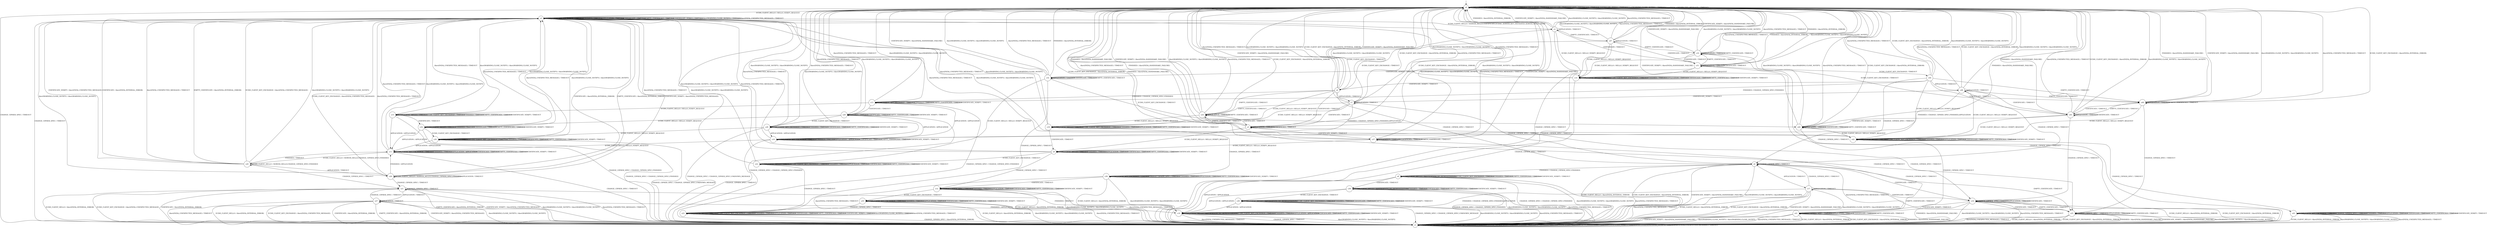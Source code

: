 digraph g {

	s0 [shape="circle" label="s0"];
	s1 [shape="circle" label="s1"];
	s2 [shape="circle" label="s2"];
	s3 [shape="circle" label="s3"];
	s4 [shape="circle" label="s4"];
	s5 [shape="circle" label="s5"];
	s6 [shape="circle" label="s6"];
	s7 [shape="circle" label="s7"];
	s8 [shape="circle" label="s8"];
	s9 [shape="circle" label="s9"];
	s10 [shape="circle" label="s10"];
	s11 [shape="circle" label="s11"];
	s12 [shape="circle" label="s12"];
	s13 [shape="circle" label="s13"];
	s14 [shape="circle" label="s14"];
	s15 [shape="circle" label="s15"];
	s16 [shape="circle" label="s16"];
	s17 [shape="circle" label="s17"];
	s18 [shape="circle" label="s18"];
	s19 [shape="circle" label="s19"];
	s20 [shape="circle" label="s20"];
	s21 [shape="circle" label="s21"];
	s22 [shape="circle" label="s22"];
	s23 [shape="circle" label="s23"];
	s24 [shape="circle" label="s24"];
	s25 [shape="circle" label="s25"];
	s26 [shape="circle" label="s26"];
	s27 [shape="circle" label="s27"];
	s28 [shape="circle" label="s28"];
	s29 [shape="circle" label="s29"];
	s30 [shape="circle" label="s30"];
	s31 [shape="circle" label="s31"];
	s32 [shape="circle" label="s32"];
	s33 [shape="circle" label="s33"];
	s34 [shape="circle" label="s34"];
	s35 [shape="circle" label="s35"];
	s36 [shape="circle" label="s36"];
	s37 [shape="circle" label="s37"];
	s38 [shape="circle" label="s38"];
	s39 [shape="circle" label="s39"];
	s40 [shape="circle" label="s40"];
	s41 [shape="circle" label="s41"];
	s42 [shape="circle" label="s42"];
	s43 [shape="circle" label="s43"];
	s44 [shape="circle" label="s44"];
	s45 [shape="circle" label="s45"];
	s46 [shape="circle" label="s46"];
	s47 [shape="circle" label="s47"];
	s48 [shape="circle" label="s48"];
	s0 -> s2 [label="ECDH_CLIENT_HELLO / HELLO_VERIFY_REQUEST"];
	s0 -> s0 [label="ECDH_CLIENT_KEY_EXCHANGE / TIMEOUT"];
	s0 -> s1 [label="CHANGE_CIPHER_SPEC / TIMEOUT"];
	s0 -> s0 [label="FINISHED / TIMEOUT"];
	s0 -> s0 [label="APPLICATION / TIMEOUT"];
	s0 -> s0 [label="CERTIFICATE / TIMEOUT"];
	s0 -> s0 [label="EMPTY_CERTIFICATE / TIMEOUT"];
	s0 -> s0 [label="CERTIFICATE_VERIFY / TIMEOUT"];
	s0 -> s0 [label="Alert(WARNING,CLOSE_NOTIFY) / TIMEOUT"];
	s0 -> s0 [label="Alert(FATAL,UNEXPECTED_MESSAGE) / TIMEOUT"];
	s1 -> s1 [label="ECDH_CLIENT_HELLO / TIMEOUT"];
	s1 -> s1 [label="ECDH_CLIENT_KEY_EXCHANGE / TIMEOUT"];
	s1 -> s1 [label="CHANGE_CIPHER_SPEC / TIMEOUT"];
	s1 -> s1 [label="FINISHED / TIMEOUT"];
	s1 -> s1 [label="APPLICATION / TIMEOUT"];
	s1 -> s1 [label="CERTIFICATE / TIMEOUT"];
	s1 -> s1 [label="EMPTY_CERTIFICATE / TIMEOUT"];
	s1 -> s1 [label="CERTIFICATE_VERIFY / TIMEOUT"];
	s1 -> s1 [label="Alert(WARNING,CLOSE_NOTIFY) / TIMEOUT"];
	s1 -> s1 [label="Alert(FATAL,UNEXPECTED_MESSAGE) / TIMEOUT"];
	s2 -> s3 [label="ECDH_CLIENT_HELLO / SERVER_HELLO,CERTIFICATE,ECDHE_SERVER_KEY_EXCHANGE,SERVER_HELLO_DONE"];
	s2 -> s2 [label="ECDH_CLIENT_KEY_EXCHANGE / TIMEOUT"];
	s2 -> s1 [label="CHANGE_CIPHER_SPEC / TIMEOUT"];
	s2 -> s2 [label="FINISHED / TIMEOUT"];
	s2 -> s2 [label="APPLICATION / TIMEOUT"];
	s2 -> s2 [label="CERTIFICATE / TIMEOUT"];
	s2 -> s2 [label="EMPTY_CERTIFICATE / TIMEOUT"];
	s2 -> s2 [label="CERTIFICATE_VERIFY / TIMEOUT"];
	s2 -> s2 [label="Alert(WARNING,CLOSE_NOTIFY) / TIMEOUT"];
	s2 -> s2 [label="Alert(FATAL,UNEXPECTED_MESSAGE) / TIMEOUT"];
	s3 -> s14 [label="ECDH_CLIENT_HELLO / HELLO_VERIFY_REQUEST"];
	s3 -> s4 [label="ECDH_CLIENT_KEY_EXCHANGE / TIMEOUT"];
	s3 -> s1 [label="CHANGE_CIPHER_SPEC / TIMEOUT"];
	s3 -> s0 [label="FINISHED / Alert(FATAL,INTERNAL_ERROR)"];
	s3 -> s3 [label="APPLICATION / TIMEOUT"];
	s3 -> s31 [label="CERTIFICATE / TIMEOUT"];
	s3 -> s47 [label="EMPTY_CERTIFICATE / TIMEOUT"];
	s3 -> s0 [label="CERTIFICATE_VERIFY / Alert(FATAL,HANDSHAKE_FAILURE)"];
	s3 -> s0 [label="Alert(WARNING,CLOSE_NOTIFY) / Alert(WARNING,CLOSE_NOTIFY)"];
	s3 -> s0 [label="Alert(FATAL,UNEXPECTED_MESSAGE) / TIMEOUT"];
	s4 -> s18 [label="ECDH_CLIENT_HELLO / HELLO_VERIFY_REQUEST"];
	s4 -> s0 [label="ECDH_CLIENT_KEY_EXCHANGE / Alert(FATAL,INTERNAL_ERROR)"];
	s4 -> s6 [label="CHANGE_CIPHER_SPEC / TIMEOUT"];
	s4 -> s13 [label="FINISHED / CHANGE_CIPHER_SPEC,FINISHED"];
	s4 -> s7 [label="APPLICATION / TIMEOUT"];
	s4 -> s5 [label="CERTIFICATE / TIMEOUT"];
	s4 -> s24 [label="EMPTY_CERTIFICATE / TIMEOUT"];
	s4 -> s0 [label="CERTIFICATE_VERIFY / Alert(FATAL,HANDSHAKE_FAILURE)"];
	s4 -> s0 [label="Alert(WARNING,CLOSE_NOTIFY) / Alert(WARNING,CLOSE_NOTIFY)"];
	s4 -> s0 [label="Alert(FATAL,UNEXPECTED_MESSAGE) / TIMEOUT"];
	s5 -> s9 [label="ECDH_CLIENT_HELLO / HELLO_VERIFY_REQUEST"];
	s5 -> s0 [label="ECDH_CLIENT_KEY_EXCHANGE / Alert(FATAL,INTERNAL_ERROR)"];
	s5 -> s16 [label="CHANGE_CIPHER_SPEC / TIMEOUT"];
	s5 -> s0 [label="FINISHED / Alert(FATAL,HANDSHAKE_FAILURE)"];
	s5 -> s5 [label="APPLICATION / TIMEOUT"];
	s5 -> s5 [label="CERTIFICATE / TIMEOUT"];
	s5 -> s24 [label="EMPTY_CERTIFICATE / TIMEOUT"];
	s5 -> s37 [label="CERTIFICATE_VERIFY / TIMEOUT"];
	s5 -> s0 [label="Alert(WARNING,CLOSE_NOTIFY) / Alert(WARNING,CLOSE_NOTIFY)"];
	s5 -> s0 [label="Alert(FATAL,UNEXPECTED_MESSAGE) / TIMEOUT"];
	s6 -> s1 [label="ECDH_CLIENT_HELLO / Alert(FATAL,INTERNAL_ERROR)"];
	s6 -> s1 [label="ECDH_CLIENT_KEY_EXCHANGE / Alert(FATAL,INTERNAL_ERROR)"];
	s6 -> s6 [label="CHANGE_CIPHER_SPEC / TIMEOUT"];
	s6 -> s8 [label="FINISHED / CHANGE_CIPHER_SPEC,FINISHED"];
	s6 -> s17 [label="APPLICATION / TIMEOUT"];
	s6 -> s16 [label="CERTIFICATE / TIMEOUT"];
	s6 -> s25 [label="EMPTY_CERTIFICATE / TIMEOUT"];
	s6 -> s1 [label="CERTIFICATE_VERIFY / Alert(FATAL,HANDSHAKE_FAILURE)"];
	s6 -> s1 [label="Alert(WARNING,CLOSE_NOTIFY) / Alert(WARNING,CLOSE_NOTIFY)"];
	s6 -> s1 [label="Alert(FATAL,UNEXPECTED_MESSAGE) / TIMEOUT"];
	s7 -> s18 [label="ECDH_CLIENT_HELLO / HELLO_VERIFY_REQUEST"];
	s7 -> s0 [label="ECDH_CLIENT_KEY_EXCHANGE / Alert(FATAL,INTERNAL_ERROR)"];
	s7 -> s6 [label="CHANGE_CIPHER_SPEC / TIMEOUT"];
	s7 -> s10 [label="FINISHED / CHANGE_CIPHER_SPEC,FINISHED,APPLICATION"];
	s7 -> s7 [label="APPLICATION / TIMEOUT"];
	s7 -> s5 [label="CERTIFICATE / TIMEOUT"];
	s7 -> s24 [label="EMPTY_CERTIFICATE / TIMEOUT"];
	s7 -> s0 [label="CERTIFICATE_VERIFY / Alert(FATAL,HANDSHAKE_FAILURE)"];
	s7 -> s0 [label="Alert(WARNING,CLOSE_NOTIFY) / Alert(WARNING,CLOSE_NOTIFY)"];
	s7 -> s0 [label="Alert(FATAL,UNEXPECTED_MESSAGE) / TIMEOUT"];
	s8 -> s8 [label="ECDH_CLIENT_HELLO / Alert(WARNING,NO_RENEGOTIATION)"];
	s8 -> s8 [label="ECDH_CLIENT_KEY_EXCHANGE / TIMEOUT"];
	s8 -> s1 [label="CHANGE_CIPHER_SPEC / CHANGE_CIPHER_SPEC,FINISHED"];
	s8 -> s8 [label="FINISHED / TIMEOUT"];
	s8 -> s19 [label="APPLICATION / APPLICATION"];
	s8 -> s38 [label="CERTIFICATE / TIMEOUT"];
	s8 -> s8 [label="EMPTY_CERTIFICATE / TIMEOUT"];
	s8 -> s8 [label="CERTIFICATE_VERIFY / TIMEOUT"];
	s8 -> s1 [label="Alert(WARNING,CLOSE_NOTIFY) / Alert(WARNING,CLOSE_NOTIFY)"];
	s8 -> s1 [label="Alert(FATAL,UNEXPECTED_MESSAGE) / TIMEOUT"];
	s9 -> s9 [label="ECDH_CLIENT_HELLO / TIMEOUT"];
	s9 -> s22 [label="ECDH_CLIENT_KEY_EXCHANGE / TIMEOUT"];
	s9 -> s12 [label="CHANGE_CIPHER_SPEC / TIMEOUT"];
	s9 -> s9 [label="FINISHED / TIMEOUT"];
	s9 -> s9 [label="APPLICATION / TIMEOUT"];
	s9 -> s9 [label="CERTIFICATE / TIMEOUT"];
	s9 -> s9 [label="EMPTY_CERTIFICATE / TIMEOUT"];
	s9 -> s9 [label="CERTIFICATE_VERIFY / TIMEOUT"];
	s9 -> s2 [label="Alert(WARNING,CLOSE_NOTIFY) / Alert(WARNING,CLOSE_NOTIFY)"];
	s9 -> s2 [label="Alert(FATAL,UNEXPECTED_MESSAGE) / TIMEOUT"];
	s10 -> s11 [label="ECDH_CLIENT_HELLO / HELLO_VERIFY_REQUEST"];
	s10 -> s10 [label="ECDH_CLIENT_KEY_EXCHANGE / TIMEOUT"];
	s10 -> s1 [label="CHANGE_CIPHER_SPEC / TIMEOUT"];
	s10 -> s10 [label="FINISHED / TIMEOUT"];
	s10 -> s10 [label="APPLICATION / APPLICATION"];
	s10 -> s10 [label="CERTIFICATE / TIMEOUT"];
	s10 -> s10 [label="EMPTY_CERTIFICATE / TIMEOUT"];
	s10 -> s10 [label="CERTIFICATE_VERIFY / TIMEOUT"];
	s10 -> s0 [label="Alert(WARNING,CLOSE_NOTIFY) / Alert(WARNING,CLOSE_NOTIFY)"];
	s10 -> s0 [label="Alert(FATAL,UNEXPECTED_MESSAGE) / TIMEOUT"];
	s11 -> s20 [label="ECDH_CLIENT_HELLO / SERVER_HELLO,CHANGE_CIPHER_SPEC,FINISHED"];
	s11 -> s11 [label="ECDH_CLIENT_KEY_EXCHANGE / TIMEOUT"];
	s11 -> s1 [label="CHANGE_CIPHER_SPEC / TIMEOUT"];
	s11 -> s11 [label="FINISHED / TIMEOUT"];
	s11 -> s11 [label="APPLICATION / APPLICATION"];
	s11 -> s11 [label="CERTIFICATE / TIMEOUT"];
	s11 -> s11 [label="EMPTY_CERTIFICATE / TIMEOUT"];
	s11 -> s11 [label="CERTIFICATE_VERIFY / TIMEOUT"];
	s11 -> s2 [label="Alert(WARNING,CLOSE_NOTIFY) / Alert(WARNING,CLOSE_NOTIFY)"];
	s11 -> s2 [label="Alert(FATAL,UNEXPECTED_MESSAGE) / TIMEOUT"];
	s12 -> s1 [label="ECDH_CLIENT_HELLO / Alert(FATAL,INTERNAL_ERROR)"];
	s12 -> s35 [label="ECDH_CLIENT_KEY_EXCHANGE / TIMEOUT"];
	s12 -> s12 [label="CHANGE_CIPHER_SPEC / TIMEOUT"];
	s12 -> s12 [label="FINISHED / TIMEOUT"];
	s12 -> s12 [label="APPLICATION / TIMEOUT"];
	s12 -> s12 [label="CERTIFICATE / TIMEOUT"];
	s12 -> s12 [label="EMPTY_CERTIFICATE / TIMEOUT"];
	s12 -> s12 [label="CERTIFICATE_VERIFY / TIMEOUT"];
	s12 -> s1 [label="Alert(WARNING,CLOSE_NOTIFY) / Alert(WARNING,CLOSE_NOTIFY)"];
	s12 -> s1 [label="Alert(FATAL,UNEXPECTED_MESSAGE) / TIMEOUT"];
	s13 -> s15 [label="ECDH_CLIENT_HELLO / HELLO_VERIFY_REQUEST"];
	s13 -> s13 [label="ECDH_CLIENT_KEY_EXCHANGE / TIMEOUT"];
	s13 -> s1 [label="CHANGE_CIPHER_SPEC / CHANGE_CIPHER_SPEC,FINISHED"];
	s13 -> s13 [label="FINISHED / TIMEOUT"];
	s13 -> s10 [label="APPLICATION / APPLICATION"];
	s13 -> s28 [label="CERTIFICATE / TIMEOUT"];
	s13 -> s13 [label="EMPTY_CERTIFICATE / TIMEOUT"];
	s13 -> s13 [label="CERTIFICATE_VERIFY / TIMEOUT"];
	s13 -> s0 [label="Alert(WARNING,CLOSE_NOTIFY) / Alert(WARNING,CLOSE_NOTIFY)"];
	s13 -> s0 [label="Alert(FATAL,UNEXPECTED_MESSAGE) / TIMEOUT"];
	s14 -> s14 [label="ECDH_CLIENT_HELLO / TIMEOUT"];
	s14 -> s14 [label="ECDH_CLIENT_KEY_EXCHANGE / TIMEOUT"];
	s14 -> s1 [label="CHANGE_CIPHER_SPEC / TIMEOUT"];
	s14 -> s14 [label="FINISHED / TIMEOUT"];
	s14 -> s14 [label="APPLICATION / TIMEOUT"];
	s14 -> s14 [label="CERTIFICATE / TIMEOUT"];
	s14 -> s14 [label="EMPTY_CERTIFICATE / TIMEOUT"];
	s14 -> s14 [label="CERTIFICATE_VERIFY / TIMEOUT"];
	s14 -> s2 [label="Alert(WARNING,CLOSE_NOTIFY) / Alert(WARNING,CLOSE_NOTIFY)"];
	s14 -> s2 [label="Alert(FATAL,UNEXPECTED_MESSAGE) / TIMEOUT"];
	s15 -> s15 [label="ECDH_CLIENT_HELLO / TIMEOUT"];
	s15 -> s15 [label="ECDH_CLIENT_KEY_EXCHANGE / TIMEOUT"];
	s15 -> s1 [label="CHANGE_CIPHER_SPEC / CHANGE_CIPHER_SPEC,FINISHED"];
	s15 -> s15 [label="FINISHED / TIMEOUT"];
	s15 -> s11 [label="APPLICATION / APPLICATION"];
	s15 -> s34 [label="CERTIFICATE / TIMEOUT"];
	s15 -> s15 [label="EMPTY_CERTIFICATE / TIMEOUT"];
	s15 -> s15 [label="CERTIFICATE_VERIFY / TIMEOUT"];
	s15 -> s2 [label="Alert(WARNING,CLOSE_NOTIFY) / Alert(WARNING,CLOSE_NOTIFY)"];
	s15 -> s2 [label="Alert(FATAL,UNEXPECTED_MESSAGE) / TIMEOUT"];
	s16 -> s1 [label="ECDH_CLIENT_HELLO / Alert(FATAL,INTERNAL_ERROR)"];
	s16 -> s1 [label="ECDH_CLIENT_KEY_EXCHANGE / Alert(FATAL,INTERNAL_ERROR)"];
	s16 -> s16 [label="CHANGE_CIPHER_SPEC / TIMEOUT"];
	s16 -> s1 [label="FINISHED / Alert(FATAL,HANDSHAKE_FAILURE)"];
	s16 -> s16 [label="APPLICATION / TIMEOUT"];
	s16 -> s16 [label="CERTIFICATE / TIMEOUT"];
	s16 -> s25 [label="EMPTY_CERTIFICATE / TIMEOUT"];
	s16 -> s41 [label="CERTIFICATE_VERIFY / TIMEOUT"];
	s16 -> s1 [label="Alert(WARNING,CLOSE_NOTIFY) / Alert(WARNING,CLOSE_NOTIFY)"];
	s16 -> s1 [label="Alert(FATAL,UNEXPECTED_MESSAGE) / TIMEOUT"];
	s17 -> s1 [label="ECDH_CLIENT_HELLO / Alert(FATAL,INTERNAL_ERROR)"];
	s17 -> s1 [label="ECDH_CLIENT_KEY_EXCHANGE / Alert(FATAL,INTERNAL_ERROR)"];
	s17 -> s6 [label="CHANGE_CIPHER_SPEC / TIMEOUT"];
	s17 -> s19 [label="FINISHED / CHANGE_CIPHER_SPEC,FINISHED,APPLICATION"];
	s17 -> s17 [label="APPLICATION / TIMEOUT"];
	s17 -> s16 [label="CERTIFICATE / TIMEOUT"];
	s17 -> s25 [label="EMPTY_CERTIFICATE / TIMEOUT"];
	s17 -> s1 [label="CERTIFICATE_VERIFY / Alert(FATAL,HANDSHAKE_FAILURE)"];
	s17 -> s1 [label="Alert(WARNING,CLOSE_NOTIFY) / Alert(WARNING,CLOSE_NOTIFY)"];
	s17 -> s1 [label="Alert(FATAL,UNEXPECTED_MESSAGE) / TIMEOUT"];
	s18 -> s18 [label="ECDH_CLIENT_HELLO / TIMEOUT"];
	s18 -> s18 [label="ECDH_CLIENT_KEY_EXCHANGE / TIMEOUT"];
	s18 -> s36 [label="CHANGE_CIPHER_SPEC / TIMEOUT"];
	s18 -> s18 [label="FINISHED / TIMEOUT"];
	s18 -> s18 [label="APPLICATION / TIMEOUT"];
	s18 -> s9 [label="CERTIFICATE / TIMEOUT"];
	s18 -> s18 [label="EMPTY_CERTIFICATE / TIMEOUT"];
	s18 -> s18 [label="CERTIFICATE_VERIFY / TIMEOUT"];
	s18 -> s2 [label="Alert(WARNING,CLOSE_NOTIFY) / Alert(WARNING,CLOSE_NOTIFY)"];
	s18 -> s2 [label="Alert(FATAL,UNEXPECTED_MESSAGE) / TIMEOUT"];
	s19 -> s19 [label="ECDH_CLIENT_HELLO / Alert(WARNING,NO_RENEGOTIATION)"];
	s19 -> s19 [label="ECDH_CLIENT_KEY_EXCHANGE / TIMEOUT"];
	s19 -> s1 [label="CHANGE_CIPHER_SPEC / TIMEOUT"];
	s19 -> s19 [label="FINISHED / TIMEOUT"];
	s19 -> s19 [label="APPLICATION / APPLICATION"];
	s19 -> s19 [label="CERTIFICATE / TIMEOUT"];
	s19 -> s19 [label="EMPTY_CERTIFICATE / TIMEOUT"];
	s19 -> s19 [label="CERTIFICATE_VERIFY / TIMEOUT"];
	s19 -> s1 [label="Alert(WARNING,CLOSE_NOTIFY) / Alert(WARNING,CLOSE_NOTIFY)"];
	s19 -> s1 [label="Alert(FATAL,UNEXPECTED_MESSAGE) / TIMEOUT"];
	s20 -> s20 [label="ECDH_CLIENT_HELLO / SERVER_HELLO,CHANGE_CIPHER_SPEC,FINISHED"];
	s20 -> s2 [label="ECDH_CLIENT_KEY_EXCHANGE / Alert(FATAL,UNEXPECTED_MESSAGE)"];
	s20 -> s21 [label="CHANGE_CIPHER_SPEC / TIMEOUT"];
	s20 -> s11 [label="FINISHED / TIMEOUT"];
	s20 -> s26 [label="APPLICATION / TIMEOUT"];
	s20 -> s2 [label="CERTIFICATE / Alert(FATAL,INTERNAL_ERROR)"];
	s20 -> s2 [label="EMPTY_CERTIFICATE / Alert(FATAL,INTERNAL_ERROR)"];
	s20 -> s2 [label="CERTIFICATE_VERIFY / Alert(FATAL,UNEXPECTED_MESSAGE)"];
	s20 -> s2 [label="Alert(WARNING,CLOSE_NOTIFY) / Alert(WARNING,CLOSE_NOTIFY)"];
	s20 -> s2 [label="Alert(FATAL,UNEXPECTED_MESSAGE) / TIMEOUT"];
	s21 -> s1 [label="ECDH_CLIENT_HELLO / Alert(FATAL,INTERNAL_ERROR)"];
	s21 -> s1 [label="ECDH_CLIENT_KEY_EXCHANGE / Alert(FATAL,UNEXPECTED_MESSAGE)"];
	s21 -> s21 [label="CHANGE_CIPHER_SPEC / TIMEOUT"];
	s21 -> s19 [label="FINISHED / TIMEOUT"];
	s21 -> s27 [label="APPLICATION / TIMEOUT"];
	s21 -> s1 [label="CERTIFICATE / Alert(FATAL,INTERNAL_ERROR)"];
	s21 -> s1 [label="EMPTY_CERTIFICATE / Alert(FATAL,INTERNAL_ERROR)"];
	s21 -> s1 [label="CERTIFICATE_VERIFY / Alert(FATAL,UNEXPECTED_MESSAGE)"];
	s21 -> s1 [label="Alert(WARNING,CLOSE_NOTIFY) / Alert(WARNING,CLOSE_NOTIFY)"];
	s21 -> s1 [label="Alert(FATAL,UNEXPECTED_MESSAGE) / TIMEOUT"];
	s22 -> s22 [label="ECDH_CLIENT_HELLO / TIMEOUT"];
	s22 -> s22 [label="ECDH_CLIENT_KEY_EXCHANGE / TIMEOUT"];
	s22 -> s23 [label="CHANGE_CIPHER_SPEC / TIMEOUT"];
	s22 -> s22 [label="FINISHED / TIMEOUT"];
	s22 -> s22 [label="APPLICATION / TIMEOUT"];
	s22 -> s22 [label="CERTIFICATE / TIMEOUT"];
	s22 -> s22 [label="EMPTY_CERTIFICATE / TIMEOUT"];
	s22 -> s22 [label="CERTIFICATE_VERIFY / TIMEOUT"];
	s22 -> s2 [label="Alert(WARNING,CLOSE_NOTIFY) / Alert(WARNING,CLOSE_NOTIFY)"];
	s22 -> s2 [label="Alert(FATAL,UNEXPECTED_MESSAGE) / TIMEOUT"];
	s23 -> s23 [label="ECDH_CLIENT_HELLO / TIMEOUT"];
	s23 -> s23 [label="ECDH_CLIENT_KEY_EXCHANGE / TIMEOUT"];
	s23 -> s1 [label="CHANGE_CIPHER_SPEC / Alert(FATAL,INTERNAL_ERROR)"];
	s23 -> s23 [label="FINISHED / TIMEOUT"];
	s23 -> s23 [label="APPLICATION / TIMEOUT"];
	s23 -> s23 [label="CERTIFICATE / TIMEOUT"];
	s23 -> s23 [label="EMPTY_CERTIFICATE / TIMEOUT"];
	s23 -> s23 [label="CERTIFICATE_VERIFY / TIMEOUT"];
	s23 -> s23 [label="Alert(WARNING,CLOSE_NOTIFY) / TIMEOUT"];
	s23 -> s23 [label="Alert(FATAL,UNEXPECTED_MESSAGE) / TIMEOUT"];
	s24 -> s18 [label="ECDH_CLIENT_HELLO / HELLO_VERIFY_REQUEST"];
	s24 -> s0 [label="ECDH_CLIENT_KEY_EXCHANGE / Alert(FATAL,INTERNAL_ERROR)"];
	s24 -> s25 [label="CHANGE_CIPHER_SPEC / TIMEOUT"];
	s24 -> s0 [label="FINISHED / Alert(FATAL,HANDSHAKE_FAILURE)"];
	s24 -> s24 [label="APPLICATION / TIMEOUT"];
	s24 -> s5 [label="CERTIFICATE / TIMEOUT"];
	s24 -> s24 [label="EMPTY_CERTIFICATE / TIMEOUT"];
	s24 -> s0 [label="CERTIFICATE_VERIFY / Alert(FATAL,HANDSHAKE_FAILURE)"];
	s24 -> s0 [label="Alert(WARNING,CLOSE_NOTIFY) / Alert(WARNING,CLOSE_NOTIFY)"];
	s24 -> s0 [label="Alert(FATAL,UNEXPECTED_MESSAGE) / TIMEOUT"];
	s25 -> s1 [label="ECDH_CLIENT_HELLO / Alert(FATAL,INTERNAL_ERROR)"];
	s25 -> s1 [label="ECDH_CLIENT_KEY_EXCHANGE / Alert(FATAL,INTERNAL_ERROR)"];
	s25 -> s25 [label="CHANGE_CIPHER_SPEC / TIMEOUT"];
	s25 -> s1 [label="FINISHED / Alert(FATAL,HANDSHAKE_FAILURE)"];
	s25 -> s25 [label="APPLICATION / TIMEOUT"];
	s25 -> s16 [label="CERTIFICATE / TIMEOUT"];
	s25 -> s25 [label="EMPTY_CERTIFICATE / TIMEOUT"];
	s25 -> s1 [label="CERTIFICATE_VERIFY / Alert(FATAL,HANDSHAKE_FAILURE)"];
	s25 -> s1 [label="Alert(WARNING,CLOSE_NOTIFY) / Alert(WARNING,CLOSE_NOTIFY)"];
	s25 -> s1 [label="Alert(FATAL,UNEXPECTED_MESSAGE) / TIMEOUT"];
	s26 -> s26 [label="ECDH_CLIENT_HELLO / SERVER_HELLO,CHANGE_CIPHER_SPEC,FINISHED"];
	s26 -> s2 [label="ECDH_CLIENT_KEY_EXCHANGE / Alert(FATAL,UNEXPECTED_MESSAGE)"];
	s26 -> s21 [label="CHANGE_CIPHER_SPEC / TIMEOUT"];
	s26 -> s11 [label="FINISHED / APPLICATION"];
	s26 -> s26 [label="APPLICATION / TIMEOUT"];
	s26 -> s2 [label="CERTIFICATE / Alert(FATAL,INTERNAL_ERROR)"];
	s26 -> s2 [label="EMPTY_CERTIFICATE / Alert(FATAL,INTERNAL_ERROR)"];
	s26 -> s2 [label="CERTIFICATE_VERIFY / Alert(FATAL,UNEXPECTED_MESSAGE)"];
	s26 -> s2 [label="Alert(WARNING,CLOSE_NOTIFY) / Alert(WARNING,CLOSE_NOTIFY)"];
	s26 -> s2 [label="Alert(FATAL,UNEXPECTED_MESSAGE) / TIMEOUT"];
	s27 -> s1 [label="ECDH_CLIENT_HELLO / Alert(FATAL,INTERNAL_ERROR)"];
	s27 -> s1 [label="ECDH_CLIENT_KEY_EXCHANGE / Alert(FATAL,UNEXPECTED_MESSAGE)"];
	s27 -> s21 [label="CHANGE_CIPHER_SPEC / TIMEOUT"];
	s27 -> s19 [label="FINISHED / APPLICATION"];
	s27 -> s27 [label="APPLICATION / TIMEOUT"];
	s27 -> s1 [label="CERTIFICATE / Alert(FATAL,INTERNAL_ERROR)"];
	s27 -> s1 [label="EMPTY_CERTIFICATE / Alert(FATAL,INTERNAL_ERROR)"];
	s27 -> s1 [label="CERTIFICATE_VERIFY / Alert(FATAL,UNEXPECTED_MESSAGE)"];
	s27 -> s1 [label="Alert(WARNING,CLOSE_NOTIFY) / Alert(WARNING,CLOSE_NOTIFY)"];
	s27 -> s1 [label="Alert(FATAL,UNEXPECTED_MESSAGE) / TIMEOUT"];
	s28 -> s34 [label="ECDH_CLIENT_HELLO / HELLO_VERIFY_REQUEST"];
	s28 -> s29 [label="ECDH_CLIENT_KEY_EXCHANGE / TIMEOUT"];
	s28 -> s1 [label="CHANGE_CIPHER_SPEC / CHANGE_CIPHER_SPEC,FINISHED"];
	s28 -> s28 [label="FINISHED / TIMEOUT"];
	s28 -> s10 [label="APPLICATION / APPLICATION"];
	s28 -> s28 [label="CERTIFICATE / TIMEOUT"];
	s28 -> s28 [label="EMPTY_CERTIFICATE / TIMEOUT"];
	s28 -> s28 [label="CERTIFICATE_VERIFY / TIMEOUT"];
	s28 -> s0 [label="Alert(WARNING,CLOSE_NOTIFY) / Alert(WARNING,CLOSE_NOTIFY)"];
	s28 -> s0 [label="Alert(FATAL,UNEXPECTED_MESSAGE) / TIMEOUT"];
	s29 -> s30 [label="ECDH_CLIENT_HELLO / HELLO_VERIFY_REQUEST"];
	s29 -> s29 [label="ECDH_CLIENT_KEY_EXCHANGE / TIMEOUT"];
	s29 -> s1 [label="CHANGE_CIPHER_SPEC / CHANGE_CIPHER_SPEC,UNKNOWN_MESSAGE"];
	s29 -> s29 [label="FINISHED / TIMEOUT"];
	s29 -> s10 [label="APPLICATION / APPLICATION"];
	s29 -> s29 [label="CERTIFICATE / TIMEOUT"];
	s29 -> s29 [label="EMPTY_CERTIFICATE / TIMEOUT"];
	s29 -> s29 [label="CERTIFICATE_VERIFY / TIMEOUT"];
	s29 -> s0 [label="Alert(WARNING,CLOSE_NOTIFY) / Alert(WARNING,CLOSE_NOTIFY)"];
	s29 -> s0 [label="Alert(FATAL,UNEXPECTED_MESSAGE) / TIMEOUT"];
	s30 -> s30 [label="ECDH_CLIENT_HELLO / TIMEOUT"];
	s30 -> s30 [label="ECDH_CLIENT_KEY_EXCHANGE / TIMEOUT"];
	s30 -> s1 [label="CHANGE_CIPHER_SPEC / CHANGE_CIPHER_SPEC,UNKNOWN_MESSAGE"];
	s30 -> s30 [label="FINISHED / TIMEOUT"];
	s30 -> s11 [label="APPLICATION / APPLICATION"];
	s30 -> s30 [label="CERTIFICATE / TIMEOUT"];
	s30 -> s30 [label="EMPTY_CERTIFICATE / TIMEOUT"];
	s30 -> s30 [label="CERTIFICATE_VERIFY / TIMEOUT"];
	s30 -> s2 [label="Alert(WARNING,CLOSE_NOTIFY) / Alert(WARNING,CLOSE_NOTIFY)"];
	s30 -> s2 [label="Alert(FATAL,UNEXPECTED_MESSAGE) / TIMEOUT"];
	s31 -> s14 [label="ECDH_CLIENT_HELLO / HELLO_VERIFY_REQUEST"];
	s31 -> s44 [label="ECDH_CLIENT_KEY_EXCHANGE / TIMEOUT"];
	s31 -> s1 [label="CHANGE_CIPHER_SPEC / TIMEOUT"];
	s31 -> s0 [label="FINISHED / Alert(FATAL,INTERNAL_ERROR)"];
	s31 -> s31 [label="APPLICATION / TIMEOUT"];
	s31 -> s31 [label="CERTIFICATE / TIMEOUT"];
	s31 -> s33 [label="EMPTY_CERTIFICATE / TIMEOUT"];
	s31 -> s32 [label="CERTIFICATE_VERIFY / TIMEOUT"];
	s31 -> s0 [label="Alert(WARNING,CLOSE_NOTIFY) / Alert(WARNING,CLOSE_NOTIFY)"];
	s31 -> s0 [label="Alert(FATAL,UNEXPECTED_MESSAGE) / TIMEOUT"];
	s32 -> s22 [label="ECDH_CLIENT_HELLO / HELLO_VERIFY_REQUEST"];
	s32 -> s40 [label="ECDH_CLIENT_KEY_EXCHANGE / TIMEOUT"];
	s32 -> s23 [label="CHANGE_CIPHER_SPEC / TIMEOUT"];
	s32 -> s0 [label="FINISHED / Alert(FATAL,INTERNAL_ERROR)"];
	s32 -> s32 [label="APPLICATION / TIMEOUT"];
	s32 -> s32 [label="CERTIFICATE / TIMEOUT"];
	s32 -> s32 [label="EMPTY_CERTIFICATE / TIMEOUT"];
	s32 -> s0 [label="CERTIFICATE_VERIFY / Alert(FATAL,HANDSHAKE_FAILURE)"];
	s32 -> s0 [label="Alert(WARNING,CLOSE_NOTIFY) / Alert(WARNING,CLOSE_NOTIFY)"];
	s32 -> s0 [label="Alert(FATAL,UNEXPECTED_MESSAGE) / TIMEOUT"];
	s33 -> s14 [label="ECDH_CLIENT_HELLO / HELLO_VERIFY_REQUEST"];
	s33 -> s48 [label="ECDH_CLIENT_KEY_EXCHANGE / TIMEOUT"];
	s33 -> s1 [label="CHANGE_CIPHER_SPEC / TIMEOUT"];
	s33 -> s0 [label="FINISHED / Alert(FATAL,INTERNAL_ERROR)"];
	s33 -> s33 [label="APPLICATION / TIMEOUT"];
	s33 -> s31 [label="CERTIFICATE / TIMEOUT"];
	s33 -> s33 [label="EMPTY_CERTIFICATE / TIMEOUT"];
	s33 -> s0 [label="CERTIFICATE_VERIFY / Alert(FATAL,HANDSHAKE_FAILURE)"];
	s33 -> s0 [label="Alert(WARNING,CLOSE_NOTIFY) / Alert(WARNING,CLOSE_NOTIFY)"];
	s33 -> s0 [label="Alert(FATAL,UNEXPECTED_MESSAGE) / TIMEOUT"];
	s34 -> s34 [label="ECDH_CLIENT_HELLO / TIMEOUT"];
	s34 -> s30 [label="ECDH_CLIENT_KEY_EXCHANGE / TIMEOUT"];
	s34 -> s1 [label="CHANGE_CIPHER_SPEC / CHANGE_CIPHER_SPEC,FINISHED"];
	s34 -> s34 [label="FINISHED / TIMEOUT"];
	s34 -> s11 [label="APPLICATION / APPLICATION"];
	s34 -> s34 [label="CERTIFICATE / TIMEOUT"];
	s34 -> s34 [label="EMPTY_CERTIFICATE / TIMEOUT"];
	s34 -> s34 [label="CERTIFICATE_VERIFY / TIMEOUT"];
	s34 -> s2 [label="Alert(WARNING,CLOSE_NOTIFY) / Alert(WARNING,CLOSE_NOTIFY)"];
	s34 -> s2 [label="Alert(FATAL,UNEXPECTED_MESSAGE) / TIMEOUT"];
	s35 -> s1 [label="ECDH_CLIENT_HELLO / Alert(FATAL,INTERNAL_ERROR)"];
	s35 -> s35 [label="ECDH_CLIENT_KEY_EXCHANGE / TIMEOUT"];
	s35 -> s23 [label="CHANGE_CIPHER_SPEC / TIMEOUT"];
	s35 -> s35 [label="FINISHED / TIMEOUT"];
	s35 -> s35 [label="APPLICATION / TIMEOUT"];
	s35 -> s35 [label="CERTIFICATE / TIMEOUT"];
	s35 -> s35 [label="EMPTY_CERTIFICATE / TIMEOUT"];
	s35 -> s35 [label="CERTIFICATE_VERIFY / TIMEOUT"];
	s35 -> s1 [label="Alert(WARNING,CLOSE_NOTIFY) / Alert(WARNING,CLOSE_NOTIFY)"];
	s35 -> s1 [label="Alert(FATAL,UNEXPECTED_MESSAGE) / TIMEOUT"];
	s36 -> s1 [label="ECDH_CLIENT_HELLO / Alert(FATAL,INTERNAL_ERROR)"];
	s36 -> s36 [label="ECDH_CLIENT_KEY_EXCHANGE / TIMEOUT"];
	s36 -> s36 [label="CHANGE_CIPHER_SPEC / TIMEOUT"];
	s36 -> s36 [label="FINISHED / TIMEOUT"];
	s36 -> s36 [label="APPLICATION / TIMEOUT"];
	s36 -> s12 [label="CERTIFICATE / TIMEOUT"];
	s36 -> s36 [label="EMPTY_CERTIFICATE / TIMEOUT"];
	s36 -> s36 [label="CERTIFICATE_VERIFY / TIMEOUT"];
	s36 -> s1 [label="Alert(WARNING,CLOSE_NOTIFY) / Alert(WARNING,CLOSE_NOTIFY)"];
	s36 -> s1 [label="Alert(FATAL,UNEXPECTED_MESSAGE) / TIMEOUT"];
	s37 -> s9 [label="ECDH_CLIENT_HELLO / HELLO_VERIFY_REQUEST"];
	s37 -> s0 [label="ECDH_CLIENT_KEY_EXCHANGE / Alert(FATAL,INTERNAL_ERROR)"];
	s37 -> s41 [label="CHANGE_CIPHER_SPEC / TIMEOUT"];
	s37 -> s0 [label="FINISHED / Alert(FATAL,HANDSHAKE_FAILURE)"];
	s37 -> s37 [label="APPLICATION / TIMEOUT"];
	s37 -> s37 [label="CERTIFICATE / TIMEOUT"];
	s37 -> s37 [label="EMPTY_CERTIFICATE / TIMEOUT"];
	s37 -> s0 [label="CERTIFICATE_VERIFY / Alert(FATAL,HANDSHAKE_FAILURE)"];
	s37 -> s0 [label="Alert(WARNING,CLOSE_NOTIFY) / Alert(WARNING,CLOSE_NOTIFY)"];
	s37 -> s0 [label="Alert(FATAL,UNEXPECTED_MESSAGE) / TIMEOUT"];
	s38 -> s38 [label="ECDH_CLIENT_HELLO / Alert(WARNING,NO_RENEGOTIATION)"];
	s38 -> s39 [label="ECDH_CLIENT_KEY_EXCHANGE / TIMEOUT"];
	s38 -> s1 [label="CHANGE_CIPHER_SPEC / CHANGE_CIPHER_SPEC,FINISHED"];
	s38 -> s38 [label="FINISHED / TIMEOUT"];
	s38 -> s19 [label="APPLICATION / APPLICATION"];
	s38 -> s38 [label="CERTIFICATE / TIMEOUT"];
	s38 -> s38 [label="EMPTY_CERTIFICATE / TIMEOUT"];
	s38 -> s38 [label="CERTIFICATE_VERIFY / TIMEOUT"];
	s38 -> s1 [label="Alert(WARNING,CLOSE_NOTIFY) / Alert(WARNING,CLOSE_NOTIFY)"];
	s38 -> s1 [label="Alert(FATAL,UNEXPECTED_MESSAGE) / TIMEOUT"];
	s39 -> s39 [label="ECDH_CLIENT_HELLO / Alert(WARNING,NO_RENEGOTIATION)"];
	s39 -> s39 [label="ECDH_CLIENT_KEY_EXCHANGE / TIMEOUT"];
	s39 -> s1 [label="CHANGE_CIPHER_SPEC / CHANGE_CIPHER_SPEC,UNKNOWN_MESSAGE"];
	s39 -> s39 [label="FINISHED / TIMEOUT"];
	s39 -> s19 [label="APPLICATION / APPLICATION"];
	s39 -> s39 [label="CERTIFICATE / TIMEOUT"];
	s39 -> s39 [label="EMPTY_CERTIFICATE / TIMEOUT"];
	s39 -> s39 [label="CERTIFICATE_VERIFY / TIMEOUT"];
	s39 -> s1 [label="Alert(WARNING,CLOSE_NOTIFY) / Alert(WARNING,CLOSE_NOTIFY)"];
	s39 -> s1 [label="Alert(FATAL,UNEXPECTED_MESSAGE) / TIMEOUT"];
	s40 -> s42 [label="ECDH_CLIENT_HELLO / HELLO_VERIFY_REQUEST"];
	s40 -> s0 [label="ECDH_CLIENT_KEY_EXCHANGE / Alert(FATAL,INTERNAL_ERROR)"];
	s40 -> s41 [label="CHANGE_CIPHER_SPEC / TIMEOUT"];
	s40 -> s0 [label="FINISHED / Alert(FATAL,HANDSHAKE_FAILURE)"];
	s40 -> s40 [label="APPLICATION / TIMEOUT"];
	s40 -> s40 [label="CERTIFICATE / TIMEOUT"];
	s40 -> s40 [label="EMPTY_CERTIFICATE / TIMEOUT"];
	s40 -> s0 [label="CERTIFICATE_VERIFY / Alert(FATAL,HANDSHAKE_FAILURE)"];
	s40 -> s0 [label="Alert(WARNING,CLOSE_NOTIFY) / Alert(WARNING,CLOSE_NOTIFY)"];
	s40 -> s0 [label="Alert(FATAL,UNEXPECTED_MESSAGE) / TIMEOUT"];
	s41 -> s1 [label="ECDH_CLIENT_HELLO / Alert(FATAL,INTERNAL_ERROR)"];
	s41 -> s1 [label="ECDH_CLIENT_KEY_EXCHANGE / Alert(FATAL,INTERNAL_ERROR)"];
	s41 -> s41 [label="CHANGE_CIPHER_SPEC / TIMEOUT"];
	s41 -> s1 [label="FINISHED / Alert(FATAL,HANDSHAKE_FAILURE)"];
	s41 -> s41 [label="APPLICATION / TIMEOUT"];
	s41 -> s41 [label="CERTIFICATE / TIMEOUT"];
	s41 -> s41 [label="EMPTY_CERTIFICATE / TIMEOUT"];
	s41 -> s1 [label="CERTIFICATE_VERIFY / Alert(FATAL,HANDSHAKE_FAILURE)"];
	s41 -> s1 [label="Alert(WARNING,CLOSE_NOTIFY) / Alert(WARNING,CLOSE_NOTIFY)"];
	s41 -> s1 [label="Alert(FATAL,UNEXPECTED_MESSAGE) / TIMEOUT"];
	s42 -> s42 [label="ECDH_CLIENT_HELLO / TIMEOUT"];
	s42 -> s42 [label="ECDH_CLIENT_KEY_EXCHANGE / TIMEOUT"];
	s42 -> s43 [label="CHANGE_CIPHER_SPEC / TIMEOUT"];
	s42 -> s42 [label="FINISHED / TIMEOUT"];
	s42 -> s42 [label="APPLICATION / TIMEOUT"];
	s42 -> s42 [label="CERTIFICATE / TIMEOUT"];
	s42 -> s42 [label="EMPTY_CERTIFICATE / TIMEOUT"];
	s42 -> s42 [label="CERTIFICATE_VERIFY / TIMEOUT"];
	s42 -> s2 [label="Alert(WARNING,CLOSE_NOTIFY) / Alert(WARNING,CLOSE_NOTIFY)"];
	s42 -> s2 [label="Alert(FATAL,UNEXPECTED_MESSAGE) / TIMEOUT"];
	s43 -> s1 [label="ECDH_CLIENT_HELLO / Alert(FATAL,INTERNAL_ERROR)"];
	s43 -> s43 [label="ECDH_CLIENT_KEY_EXCHANGE / TIMEOUT"];
	s43 -> s43 [label="CHANGE_CIPHER_SPEC / TIMEOUT"];
	s43 -> s43 [label="FINISHED / TIMEOUT"];
	s43 -> s43 [label="APPLICATION / TIMEOUT"];
	s43 -> s43 [label="CERTIFICATE / TIMEOUT"];
	s43 -> s43 [label="EMPTY_CERTIFICATE / TIMEOUT"];
	s43 -> s43 [label="CERTIFICATE_VERIFY / TIMEOUT"];
	s43 -> s1 [label="Alert(WARNING,CLOSE_NOTIFY) / Alert(WARNING,CLOSE_NOTIFY)"];
	s43 -> s1 [label="Alert(FATAL,UNEXPECTED_MESSAGE) / TIMEOUT"];
	s44 -> s42 [label="ECDH_CLIENT_HELLO / HELLO_VERIFY_REQUEST"];
	s44 -> s0 [label="ECDH_CLIENT_KEY_EXCHANGE / Alert(FATAL,INTERNAL_ERROR)"];
	s44 -> s6 [label="CHANGE_CIPHER_SPEC / TIMEOUT"];
	s44 -> s13 [label="FINISHED / CHANGE_CIPHER_SPEC,FINISHED"];
	s44 -> s46 [label="APPLICATION / TIMEOUT"];
	s44 -> s45 [label="CERTIFICATE / TIMEOUT"];
	s44 -> s48 [label="EMPTY_CERTIFICATE / TIMEOUT"];
	s44 -> s4 [label="CERTIFICATE_VERIFY / TIMEOUT"];
	s44 -> s0 [label="Alert(WARNING,CLOSE_NOTIFY) / Alert(WARNING,CLOSE_NOTIFY)"];
	s44 -> s0 [label="Alert(FATAL,UNEXPECTED_MESSAGE) / TIMEOUT"];
	s45 -> s42 [label="ECDH_CLIENT_HELLO / HELLO_VERIFY_REQUEST"];
	s45 -> s0 [label="ECDH_CLIENT_KEY_EXCHANGE / Alert(FATAL,INTERNAL_ERROR)"];
	s45 -> s16 [label="CHANGE_CIPHER_SPEC / TIMEOUT"];
	s45 -> s0 [label="FINISHED / Alert(FATAL,HANDSHAKE_FAILURE)"];
	s45 -> s45 [label="APPLICATION / TIMEOUT"];
	s45 -> s45 [label="CERTIFICATE / TIMEOUT"];
	s45 -> s48 [label="EMPTY_CERTIFICATE / TIMEOUT"];
	s45 -> s40 [label="CERTIFICATE_VERIFY / TIMEOUT"];
	s45 -> s0 [label="Alert(WARNING,CLOSE_NOTIFY) / Alert(WARNING,CLOSE_NOTIFY)"];
	s45 -> s0 [label="Alert(FATAL,UNEXPECTED_MESSAGE) / TIMEOUT"];
	s46 -> s42 [label="ECDH_CLIENT_HELLO / HELLO_VERIFY_REQUEST"];
	s46 -> s0 [label="ECDH_CLIENT_KEY_EXCHANGE / Alert(FATAL,INTERNAL_ERROR)"];
	s46 -> s6 [label="CHANGE_CIPHER_SPEC / TIMEOUT"];
	s46 -> s10 [label="FINISHED / CHANGE_CIPHER_SPEC,FINISHED,APPLICATION"];
	s46 -> s46 [label="APPLICATION / TIMEOUT"];
	s46 -> s45 [label="CERTIFICATE / TIMEOUT"];
	s46 -> s48 [label="EMPTY_CERTIFICATE / TIMEOUT"];
	s46 -> s7 [label="CERTIFICATE_VERIFY / TIMEOUT"];
	s46 -> s0 [label="Alert(WARNING,CLOSE_NOTIFY) / Alert(WARNING,CLOSE_NOTIFY)"];
	s46 -> s0 [label="Alert(FATAL,UNEXPECTED_MESSAGE) / TIMEOUT"];
	s47 -> s14 [label="ECDH_CLIENT_HELLO / HELLO_VERIFY_REQUEST"];
	s47 -> s4 [label="ECDH_CLIENT_KEY_EXCHANGE / TIMEOUT"];
	s47 -> s1 [label="CHANGE_CIPHER_SPEC / TIMEOUT"];
	s47 -> s0 [label="FINISHED / Alert(FATAL,INTERNAL_ERROR)"];
	s47 -> s47 [label="APPLICATION / TIMEOUT"];
	s47 -> s31 [label="CERTIFICATE / TIMEOUT"];
	s47 -> s33 [label="EMPTY_CERTIFICATE / TIMEOUT"];
	s47 -> s0 [label="CERTIFICATE_VERIFY / Alert(FATAL,HANDSHAKE_FAILURE)"];
	s47 -> s0 [label="Alert(WARNING,CLOSE_NOTIFY) / Alert(WARNING,CLOSE_NOTIFY)"];
	s47 -> s0 [label="Alert(FATAL,UNEXPECTED_MESSAGE) / TIMEOUT"];
	s48 -> s42 [label="ECDH_CLIENT_HELLO / HELLO_VERIFY_REQUEST"];
	s48 -> s0 [label="ECDH_CLIENT_KEY_EXCHANGE / Alert(FATAL,INTERNAL_ERROR)"];
	s48 -> s25 [label="CHANGE_CIPHER_SPEC / TIMEOUT"];
	s48 -> s0 [label="FINISHED / Alert(FATAL,HANDSHAKE_FAILURE)"];
	s48 -> s48 [label="APPLICATION / TIMEOUT"];
	s48 -> s45 [label="CERTIFICATE / TIMEOUT"];
	s48 -> s48 [label="EMPTY_CERTIFICATE / TIMEOUT"];
	s48 -> s0 [label="CERTIFICATE_VERIFY / Alert(FATAL,HANDSHAKE_FAILURE)"];
	s48 -> s0 [label="Alert(WARNING,CLOSE_NOTIFY) / Alert(WARNING,CLOSE_NOTIFY)"];
	s48 -> s0 [label="Alert(FATAL,UNEXPECTED_MESSAGE) / TIMEOUT"];

__start0 [label="" shape="none" width="0" height="0"];
__start0 -> s0;

}
